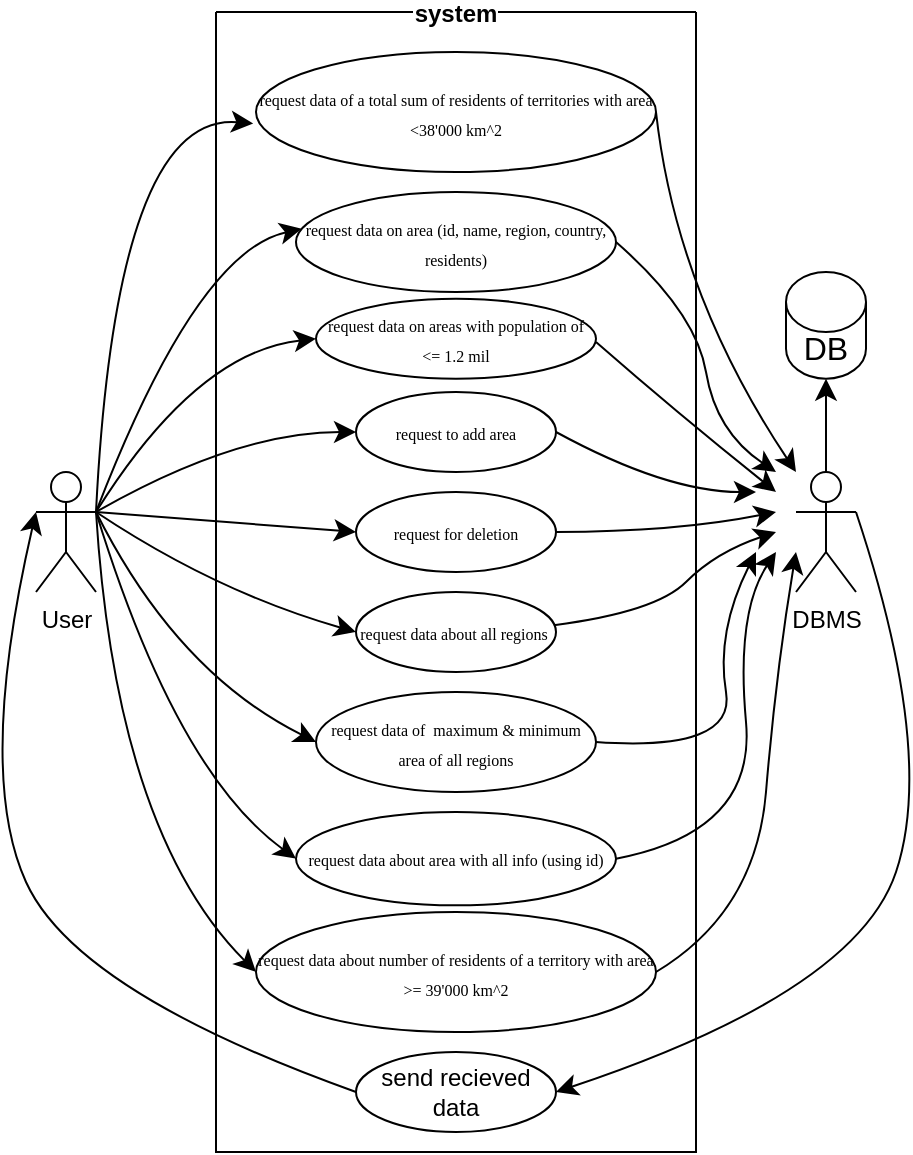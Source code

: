 <mxfile version="24.0.6" type="github">
  <diagram name="Page-1" id="2YBvvXClWsGukQMizWep">
    <mxGraphModel dx="1048" dy="660" grid="1" gridSize="10" guides="1" tooltips="1" connect="1" arrows="1" fold="1" page="1" pageScale="1" pageWidth="850" pageHeight="1100" math="0" shadow="0">
      <root>
        <mxCell id="0" />
        <mxCell id="1" parent="0" />
        <mxCell id="HCf2gQKEQrHCTe5Hv1ao-38" style="edgeStyle=none;curved=1;rounded=0;orthogonalLoop=1;jettySize=auto;html=1;exitX=1;exitY=0.333;exitDx=0;exitDy=0;exitPerimeter=0;fontSize=12;startSize=8;endSize=8;entryX=0;entryY=0.5;entryDx=0;entryDy=0;" edge="1" parent="1" source="HCf2gQKEQrHCTe5Hv1ao-1" target="HCf2gQKEQrHCTe5Hv1ao-25">
          <mxGeometry relative="1" as="geometry">
            <Array as="points">
              <mxPoint x="110" y="190" />
            </Array>
          </mxGeometry>
        </mxCell>
        <mxCell id="HCf2gQKEQrHCTe5Hv1ao-39" style="edgeStyle=none;curved=1;rounded=0;orthogonalLoop=1;jettySize=auto;html=1;exitX=1;exitY=0.333;exitDx=0;exitDy=0;exitPerimeter=0;entryX=0;entryY=0.5;entryDx=0;entryDy=0;fontSize=12;startSize=8;endSize=8;" edge="1" parent="1" source="HCf2gQKEQrHCTe5Hv1ao-1" target="HCf2gQKEQrHCTe5Hv1ao-26">
          <mxGeometry relative="1" as="geometry">
            <Array as="points">
              <mxPoint x="130" y="230" />
            </Array>
          </mxGeometry>
        </mxCell>
        <mxCell id="HCf2gQKEQrHCTe5Hv1ao-41" style="edgeStyle=none;curved=1;rounded=0;orthogonalLoop=1;jettySize=auto;html=1;exitX=1;exitY=0.333;exitDx=0;exitDy=0;exitPerimeter=0;entryX=0;entryY=0.5;entryDx=0;entryDy=0;fontSize=12;startSize=8;endSize=8;" edge="1" parent="1" source="HCf2gQKEQrHCTe5Hv1ao-1" target="HCf2gQKEQrHCTe5Hv1ao-24">
          <mxGeometry relative="1" as="geometry" />
        </mxCell>
        <mxCell id="HCf2gQKEQrHCTe5Hv1ao-42" style="edgeStyle=none;curved=1;rounded=0;orthogonalLoop=1;jettySize=auto;html=1;exitX=1;exitY=0.333;exitDx=0;exitDy=0;exitPerimeter=0;entryX=0;entryY=0.5;entryDx=0;entryDy=0;fontSize=12;startSize=8;endSize=8;" edge="1" parent="1" source="HCf2gQKEQrHCTe5Hv1ao-1" target="HCf2gQKEQrHCTe5Hv1ao-29">
          <mxGeometry relative="1" as="geometry">
            <Array as="points">
              <mxPoint x="120" y="310" />
            </Array>
          </mxGeometry>
        </mxCell>
        <mxCell id="HCf2gQKEQrHCTe5Hv1ao-43" style="edgeStyle=none;curved=1;rounded=0;orthogonalLoop=1;jettySize=auto;html=1;exitX=1;exitY=0.333;exitDx=0;exitDy=0;exitPerimeter=0;entryX=0;entryY=0.5;entryDx=0;entryDy=0;fontSize=12;startSize=8;endSize=8;" edge="1" parent="1" source="HCf2gQKEQrHCTe5Hv1ao-1" target="HCf2gQKEQrHCTe5Hv1ao-30">
          <mxGeometry relative="1" as="geometry">
            <Array as="points">
              <mxPoint x="100" y="350" />
            </Array>
          </mxGeometry>
        </mxCell>
        <mxCell id="HCf2gQKEQrHCTe5Hv1ao-44" style="edgeStyle=none;curved=1;rounded=0;orthogonalLoop=1;jettySize=auto;html=1;exitX=1;exitY=0.333;exitDx=0;exitDy=0;exitPerimeter=0;entryX=0;entryY=0.5;entryDx=0;entryDy=0;fontSize=12;startSize=8;endSize=8;" edge="1" parent="1" source="HCf2gQKEQrHCTe5Hv1ao-1" target="HCf2gQKEQrHCTe5Hv1ao-31">
          <mxGeometry relative="1" as="geometry">
            <Array as="points">
              <mxPoint x="100" y="400" />
            </Array>
          </mxGeometry>
        </mxCell>
        <mxCell id="HCf2gQKEQrHCTe5Hv1ao-45" style="edgeStyle=none;curved=1;rounded=0;orthogonalLoop=1;jettySize=auto;html=1;exitX=1;exitY=0.333;exitDx=0;exitDy=0;exitPerimeter=0;entryX=0;entryY=0.5;entryDx=0;entryDy=0;fontSize=12;startSize=8;endSize=8;" edge="1" parent="1" source="HCf2gQKEQrHCTe5Hv1ao-1" target="HCf2gQKEQrHCTe5Hv1ao-28">
          <mxGeometry relative="1" as="geometry">
            <Array as="points">
              <mxPoint x="70" y="430" />
            </Array>
          </mxGeometry>
        </mxCell>
        <mxCell id="HCf2gQKEQrHCTe5Hv1ao-1" value="User" style="shape=umlActor;verticalLabelPosition=bottom;verticalAlign=top;html=1;outlineConnect=0;" vertex="1" parent="1">
          <mxGeometry x="30" y="250" width="30" height="60" as="geometry" />
        </mxCell>
        <mxCell id="HCf2gQKEQrHCTe5Hv1ao-8" style="edgeStyle=none;curved=1;rounded=0;orthogonalLoop=1;jettySize=auto;html=1;entryX=0.5;entryY=1;entryDx=0;entryDy=0;fontSize=12;startSize=8;endSize=8;" edge="1" parent="1" source="HCf2gQKEQrHCTe5Hv1ao-4" target="HCf2gQKEQrHCTe5Hv1ao-7">
          <mxGeometry relative="1" as="geometry" />
        </mxCell>
        <mxCell id="HCf2gQKEQrHCTe5Hv1ao-15" style="edgeStyle=none;curved=1;rounded=0;orthogonalLoop=1;jettySize=auto;html=1;entryX=1;entryY=0.5;entryDx=0;entryDy=0;fontSize=12;startSize=8;endSize=8;exitX=1;exitY=0.333;exitDx=0;exitDy=0;exitPerimeter=0;" edge="1" parent="1" source="HCf2gQKEQrHCTe5Hv1ao-4" target="HCf2gQKEQrHCTe5Hv1ao-13">
          <mxGeometry relative="1" as="geometry">
            <Array as="points">
              <mxPoint x="480" y="390" />
              <mxPoint x="440" y="510" />
            </Array>
          </mxGeometry>
        </mxCell>
        <mxCell id="HCf2gQKEQrHCTe5Hv1ao-4" value="DBMS" style="shape=umlActor;verticalLabelPosition=bottom;verticalAlign=top;html=1;outlineConnect=0;" vertex="1" parent="1">
          <mxGeometry x="410" y="250" width="30" height="60" as="geometry" />
        </mxCell>
        <mxCell id="HCf2gQKEQrHCTe5Hv1ao-6" value="" style="shape=cylinder3;whiteSpace=wrap;html=1;boundedLbl=1;backgroundOutline=1;size=15;" vertex="1" parent="1">
          <mxGeometry x="405" y="150" width="40" height="53.33" as="geometry" />
        </mxCell>
        <mxCell id="HCf2gQKEQrHCTe5Hv1ao-7" value="DB" style="text;html=1;align=center;verticalAlign=middle;whiteSpace=wrap;rounded=0;fontSize=16;" vertex="1" parent="1">
          <mxGeometry x="395" y="173.33" width="60" height="30" as="geometry" />
        </mxCell>
        <mxCell id="HCf2gQKEQrHCTe5Hv1ao-13" value="send recieved data" style="ellipse;whiteSpace=wrap;html=1;align=center;newEdgeStyle={&quot;edgeStyle&quot;:&quot;entityRelationEdgeStyle&quot;,&quot;startArrow&quot;:&quot;none&quot;,&quot;endArrow&quot;:&quot;none&quot;,&quot;segment&quot;:10,&quot;curved&quot;:1,&quot;sourcePerimeterSpacing&quot;:0,&quot;targetPerimeterSpacing&quot;:0};treeFolding=1;treeMoving=1;" vertex="1" parent="1">
          <mxGeometry x="190" y="540" width="100" height="40" as="geometry" />
        </mxCell>
        <mxCell id="HCf2gQKEQrHCTe5Hv1ao-20" style="edgeStyle=none;curved=1;rounded=0;orthogonalLoop=1;jettySize=auto;html=1;fontSize=12;startSize=8;endSize=8;exitX=0;exitY=0.5;exitDx=0;exitDy=0;entryX=0;entryY=0.333;entryDx=0;entryDy=0;entryPerimeter=0;" edge="1" parent="1" source="HCf2gQKEQrHCTe5Hv1ao-13" target="HCf2gQKEQrHCTe5Hv1ao-1">
          <mxGeometry relative="1" as="geometry">
            <mxPoint x="169" y="240" as="sourcePoint" />
            <mxPoint x="40" y="440" as="targetPoint" />
            <Array as="points">
              <mxPoint x="50" y="510" />
              <mxPoint y="400" />
            </Array>
          </mxGeometry>
        </mxCell>
        <mxCell id="HCf2gQKEQrHCTe5Hv1ao-23" value="&lt;span style=&quot;font-family: Verdana; font-size: 8px;&quot;&gt;request data on area (id, name, region, country, residents)&lt;/span&gt;" style="ellipse;whiteSpace=wrap;html=1;align=center;newEdgeStyle={&quot;edgeStyle&quot;:&quot;entityRelationEdgeStyle&quot;,&quot;startArrow&quot;:&quot;none&quot;,&quot;endArrow&quot;:&quot;none&quot;,&quot;segment&quot;:10,&quot;curved&quot;:1,&quot;sourcePerimeterSpacing&quot;:0,&quot;targetPerimeterSpacing&quot;:0};treeFolding=1;treeMoving=1;" vertex="1" parent="1">
          <mxGeometry x="160" y="110" width="160" height="50" as="geometry" />
        </mxCell>
        <mxCell id="HCf2gQKEQrHCTe5Hv1ao-24" value="&lt;span style=&quot;font-family: Verdana; font-size: 8px;&quot;&gt;request for deletion&lt;/span&gt;" style="ellipse;whiteSpace=wrap;html=1;align=center;newEdgeStyle={&quot;edgeStyle&quot;:&quot;entityRelationEdgeStyle&quot;,&quot;startArrow&quot;:&quot;none&quot;,&quot;endArrow&quot;:&quot;none&quot;,&quot;segment&quot;:10,&quot;curved&quot;:1,&quot;sourcePerimeterSpacing&quot;:0,&quot;targetPerimeterSpacing&quot;:0};treeFolding=1;treeMoving=1;" vertex="1" parent="1">
          <mxGeometry x="190" y="260" width="100" height="40" as="geometry" />
        </mxCell>
        <mxCell id="HCf2gQKEQrHCTe5Hv1ao-25" value="&lt;span style=&quot;font-family: Verdana; font-size: 8px;&quot;&gt;request data on areas with population of &amp;lt;= 1.2 mil&lt;/span&gt;" style="ellipse;whiteSpace=wrap;html=1;align=center;newEdgeStyle={&quot;edgeStyle&quot;:&quot;entityRelationEdgeStyle&quot;,&quot;startArrow&quot;:&quot;none&quot;,&quot;endArrow&quot;:&quot;none&quot;,&quot;segment&quot;:10,&quot;curved&quot;:1,&quot;sourcePerimeterSpacing&quot;:0,&quot;targetPerimeterSpacing&quot;:0};treeFolding=1;treeMoving=1;" vertex="1" parent="1">
          <mxGeometry x="170" y="163.33" width="140" height="40" as="geometry" />
        </mxCell>
        <mxCell id="HCf2gQKEQrHCTe5Hv1ao-26" value="&lt;span style=&quot;font-family: Verdana; font-size: 8px;&quot;&gt;request to add area&lt;/span&gt;" style="ellipse;whiteSpace=wrap;html=1;align=center;newEdgeStyle={&quot;edgeStyle&quot;:&quot;entityRelationEdgeStyle&quot;,&quot;startArrow&quot;:&quot;none&quot;,&quot;endArrow&quot;:&quot;none&quot;,&quot;segment&quot;:10,&quot;curved&quot;:1,&quot;sourcePerimeterSpacing&quot;:0,&quot;targetPerimeterSpacing&quot;:0};treeFolding=1;treeMoving=1;" vertex="1" parent="1">
          <mxGeometry x="190" y="210" width="100" height="40" as="geometry" />
        </mxCell>
        <mxCell id="HCf2gQKEQrHCTe5Hv1ao-27" value="&lt;span style=&quot;font-family: Verdana; font-size: 8px;&quot;&gt;request data of a total sum of residents&amp;nbsp;of territories with area &amp;lt;38&#39;000 km^2&lt;/span&gt;" style="ellipse;whiteSpace=wrap;html=1;align=center;newEdgeStyle={&quot;edgeStyle&quot;:&quot;entityRelationEdgeStyle&quot;,&quot;startArrow&quot;:&quot;none&quot;,&quot;endArrow&quot;:&quot;none&quot;,&quot;segment&quot;:10,&quot;curved&quot;:1,&quot;sourcePerimeterSpacing&quot;:0,&quot;targetPerimeterSpacing&quot;:0};treeFolding=1;treeMoving=1;" vertex="1" parent="1">
          <mxGeometry x="140" y="40" width="200" height="60" as="geometry" />
        </mxCell>
        <mxCell id="HCf2gQKEQrHCTe5Hv1ao-28" value="&lt;span style=&quot;font-family: Verdana; font-size: 8px;&quot;&gt;request data about number of residents&amp;nbsp;of a territory with area &amp;gt;= 39&#39;000 km^2&lt;/span&gt;" style="ellipse;whiteSpace=wrap;html=1;align=center;newEdgeStyle={&quot;edgeStyle&quot;:&quot;entityRelationEdgeStyle&quot;,&quot;startArrow&quot;:&quot;none&quot;,&quot;endArrow&quot;:&quot;none&quot;,&quot;segment&quot;:10,&quot;curved&quot;:1,&quot;sourcePerimeterSpacing&quot;:0,&quot;targetPerimeterSpacing&quot;:0};treeFolding=1;treeMoving=1;" vertex="1" parent="1">
          <mxGeometry x="140" y="470" width="200" height="60" as="geometry" />
        </mxCell>
        <mxCell id="HCf2gQKEQrHCTe5Hv1ao-29" value="&lt;span style=&quot;font-family: Verdana; font-size: 8px;&quot;&gt;request data about all regions&amp;nbsp;&lt;/span&gt;" style="ellipse;whiteSpace=wrap;html=1;align=center;newEdgeStyle={&quot;edgeStyle&quot;:&quot;entityRelationEdgeStyle&quot;,&quot;startArrow&quot;:&quot;none&quot;,&quot;endArrow&quot;:&quot;none&quot;,&quot;segment&quot;:10,&quot;curved&quot;:1,&quot;sourcePerimeterSpacing&quot;:0,&quot;targetPerimeterSpacing&quot;:0};treeFolding=1;treeMoving=1;" vertex="1" parent="1">
          <mxGeometry x="190" y="310" width="100" height="40" as="geometry" />
        </mxCell>
        <mxCell id="HCf2gQKEQrHCTe5Hv1ao-30" value="&lt;span style=&quot;font-family: Verdana; font-size: 8px;&quot;&gt;request data of&amp;nbsp; maximum &amp;amp; minimum area of all regions&lt;/span&gt;" style="ellipse;whiteSpace=wrap;html=1;align=center;newEdgeStyle={&quot;edgeStyle&quot;:&quot;entityRelationEdgeStyle&quot;,&quot;startArrow&quot;:&quot;none&quot;,&quot;endArrow&quot;:&quot;none&quot;,&quot;segment&quot;:10,&quot;curved&quot;:1,&quot;sourcePerimeterSpacing&quot;:0,&quot;targetPerimeterSpacing&quot;:0};treeFolding=1;treeMoving=1;" vertex="1" parent="1">
          <mxGeometry x="170" y="360" width="140" height="50" as="geometry" />
        </mxCell>
        <mxCell id="HCf2gQKEQrHCTe5Hv1ao-31" value="&lt;span style=&quot;font-family: Verdana; font-size: 8px;&quot;&gt;request data about area with all info (using id)&lt;/span&gt;" style="ellipse;whiteSpace=wrap;html=1;align=center;newEdgeStyle={&quot;edgeStyle&quot;:&quot;entityRelationEdgeStyle&quot;,&quot;startArrow&quot;:&quot;none&quot;,&quot;endArrow&quot;:&quot;none&quot;,&quot;segment&quot;:10,&quot;curved&quot;:1,&quot;sourcePerimeterSpacing&quot;:0,&quot;targetPerimeterSpacing&quot;:0};treeFolding=1;treeMoving=1;" vertex="1" parent="1">
          <mxGeometry x="160" y="420" width="160" height="46.67" as="geometry" />
        </mxCell>
        <mxCell id="HCf2gQKEQrHCTe5Hv1ao-33" value="system" style="swimlane;startSize=0;labelBackgroundColor=default;" vertex="1" parent="1">
          <mxGeometry x="120" y="20" width="240" height="570" as="geometry" />
        </mxCell>
        <mxCell id="HCf2gQKEQrHCTe5Hv1ao-54" style="edgeStyle=none;curved=1;rounded=0;orthogonalLoop=1;jettySize=auto;html=1;exitX=1;exitY=0.5;exitDx=0;exitDy=0;fontSize=12;startSize=8;endSize=8;" edge="1" parent="HCf2gQKEQrHCTe5Hv1ao-33">
          <mxGeometry relative="1" as="geometry">
            <mxPoint x="190" y="165" as="sourcePoint" />
            <mxPoint x="280" y="240" as="targetPoint" />
            <Array as="points">
              <mxPoint x="230" y="200" />
            </Array>
          </mxGeometry>
        </mxCell>
        <mxCell id="HCf2gQKEQrHCTe5Hv1ao-55" style="edgeStyle=none;curved=1;rounded=0;orthogonalLoop=1;jettySize=auto;html=1;exitX=1;exitY=0.5;exitDx=0;exitDy=0;fontSize=12;startSize=8;endSize=8;" edge="1" parent="HCf2gQKEQrHCTe5Hv1ao-33" source="HCf2gQKEQrHCTe5Hv1ao-26">
          <mxGeometry relative="1" as="geometry">
            <mxPoint x="185" y="205" as="sourcePoint" />
            <mxPoint x="270" y="240" as="targetPoint" />
            <Array as="points">
              <mxPoint x="225" y="240" />
            </Array>
          </mxGeometry>
        </mxCell>
        <mxCell id="HCf2gQKEQrHCTe5Hv1ao-56" style="edgeStyle=none;curved=1;rounded=0;orthogonalLoop=1;jettySize=auto;html=1;exitX=1;exitY=0.5;exitDx=0;exitDy=0;fontSize=12;startSize=8;endSize=8;" edge="1" parent="HCf2gQKEQrHCTe5Hv1ao-33" source="HCf2gQKEQrHCTe5Hv1ao-24">
          <mxGeometry relative="1" as="geometry">
            <mxPoint x="190" y="250" as="sourcePoint" />
            <mxPoint x="280" y="250" as="targetPoint" />
            <Array as="points">
              <mxPoint x="230" y="260" />
            </Array>
          </mxGeometry>
        </mxCell>
        <mxCell id="HCf2gQKEQrHCTe5Hv1ao-36" style="edgeStyle=none;curved=1;rounded=0;orthogonalLoop=1;jettySize=auto;html=1;exitX=1;exitY=0.333;exitDx=0;exitDy=0;exitPerimeter=0;entryX=-0.007;entryY=0.596;entryDx=0;entryDy=0;entryPerimeter=0;fontSize=12;startSize=8;endSize=8;" edge="1" parent="1" source="HCf2gQKEQrHCTe5Hv1ao-1" target="HCf2gQKEQrHCTe5Hv1ao-27">
          <mxGeometry relative="1" as="geometry">
            <Array as="points">
              <mxPoint x="70" y="70" />
            </Array>
          </mxGeometry>
        </mxCell>
        <mxCell id="HCf2gQKEQrHCTe5Hv1ao-37" style="edgeStyle=none;curved=1;rounded=0;orthogonalLoop=1;jettySize=auto;html=1;entryX=0.018;entryY=0.368;entryDx=0;entryDy=0;entryPerimeter=0;fontSize=12;startSize=8;endSize=8;" edge="1" parent="1" target="HCf2gQKEQrHCTe5Hv1ao-23">
          <mxGeometry relative="1" as="geometry">
            <mxPoint x="60" y="270" as="sourcePoint" />
            <Array as="points">
              <mxPoint x="110" y="140" />
            </Array>
          </mxGeometry>
        </mxCell>
        <mxCell id="HCf2gQKEQrHCTe5Hv1ao-52" style="edgeStyle=none;curved=1;rounded=0;orthogonalLoop=1;jettySize=auto;html=1;exitX=1;exitY=0.5;exitDx=0;exitDy=0;fontSize=12;startSize=8;endSize=8;" edge="1" parent="1" source="HCf2gQKEQrHCTe5Hv1ao-27">
          <mxGeometry relative="1" as="geometry">
            <mxPoint x="470" y="235" as="sourcePoint" />
            <mxPoint x="410" y="250" as="targetPoint" />
            <Array as="points">
              <mxPoint x="350" y="160" />
            </Array>
          </mxGeometry>
        </mxCell>
        <mxCell id="HCf2gQKEQrHCTe5Hv1ao-53" style="edgeStyle=none;curved=1;rounded=0;orthogonalLoop=1;jettySize=auto;html=1;exitX=1;exitY=0.5;exitDx=0;exitDy=0;fontSize=12;startSize=8;endSize=8;" edge="1" parent="1" source="HCf2gQKEQrHCTe5Hv1ao-23">
          <mxGeometry relative="1" as="geometry">
            <mxPoint x="350" y="80" as="sourcePoint" />
            <mxPoint x="400" y="250" as="targetPoint" />
            <Array as="points">
              <mxPoint x="360" y="170" />
              <mxPoint x="370" y="230" />
            </Array>
          </mxGeometry>
        </mxCell>
        <mxCell id="HCf2gQKEQrHCTe5Hv1ao-57" style="edgeStyle=none;curved=1;rounded=0;orthogonalLoop=1;jettySize=auto;html=1;exitX=1;exitY=0.5;exitDx=0;exitDy=0;fontSize=12;startSize=8;endSize=8;fontStyle=1" edge="1" parent="1" source="HCf2gQKEQrHCTe5Hv1ao-28">
          <mxGeometry relative="1" as="geometry">
            <mxPoint x="300" y="290" as="sourcePoint" />
            <mxPoint x="410" y="290" as="targetPoint" />
            <Array as="points">
              <mxPoint x="390" y="470" />
              <mxPoint x="400" y="350" />
            </Array>
          </mxGeometry>
        </mxCell>
        <mxCell id="HCf2gQKEQrHCTe5Hv1ao-58" style="edgeStyle=none;curved=1;rounded=0;orthogonalLoop=1;jettySize=auto;html=1;exitX=1;exitY=0.5;exitDx=0;exitDy=0;fontSize=12;startSize=8;endSize=8;" edge="1" parent="1" source="HCf2gQKEQrHCTe5Hv1ao-31">
          <mxGeometry relative="1" as="geometry">
            <mxPoint x="320" y="440" as="sourcePoint" />
            <mxPoint x="400" y="290" as="targetPoint" />
            <Array as="points">
              <mxPoint x="390" y="430" />
              <mxPoint x="380" y="320" />
            </Array>
          </mxGeometry>
        </mxCell>
        <mxCell id="HCf2gQKEQrHCTe5Hv1ao-59" style="edgeStyle=none;curved=1;rounded=0;orthogonalLoop=1;jettySize=auto;html=1;exitX=1;exitY=0.5;exitDx=0;exitDy=0;fontSize=12;startSize=8;endSize=8;" edge="1" parent="1" source="HCf2gQKEQrHCTe5Hv1ao-30">
          <mxGeometry relative="1" as="geometry">
            <mxPoint x="360" y="520" as="sourcePoint" />
            <mxPoint x="390" y="290" as="targetPoint" />
            <Array as="points">
              <mxPoint x="380" y="390" />
              <mxPoint x="370" y="330" />
            </Array>
          </mxGeometry>
        </mxCell>
        <mxCell id="HCf2gQKEQrHCTe5Hv1ao-60" style="edgeStyle=none;curved=1;rounded=0;orthogonalLoop=1;jettySize=auto;html=1;exitX=0.989;exitY=0.415;exitDx=0;exitDy=0;fontSize=12;startSize=8;endSize=8;exitPerimeter=0;" edge="1" parent="1" source="HCf2gQKEQrHCTe5Hv1ao-29">
          <mxGeometry relative="1" as="geometry">
            <mxPoint x="370" y="530" as="sourcePoint" />
            <mxPoint x="400" y="280" as="targetPoint" />
            <Array as="points">
              <mxPoint x="340" y="320" />
              <mxPoint x="370" y="290" />
            </Array>
          </mxGeometry>
        </mxCell>
      </root>
    </mxGraphModel>
  </diagram>
</mxfile>
